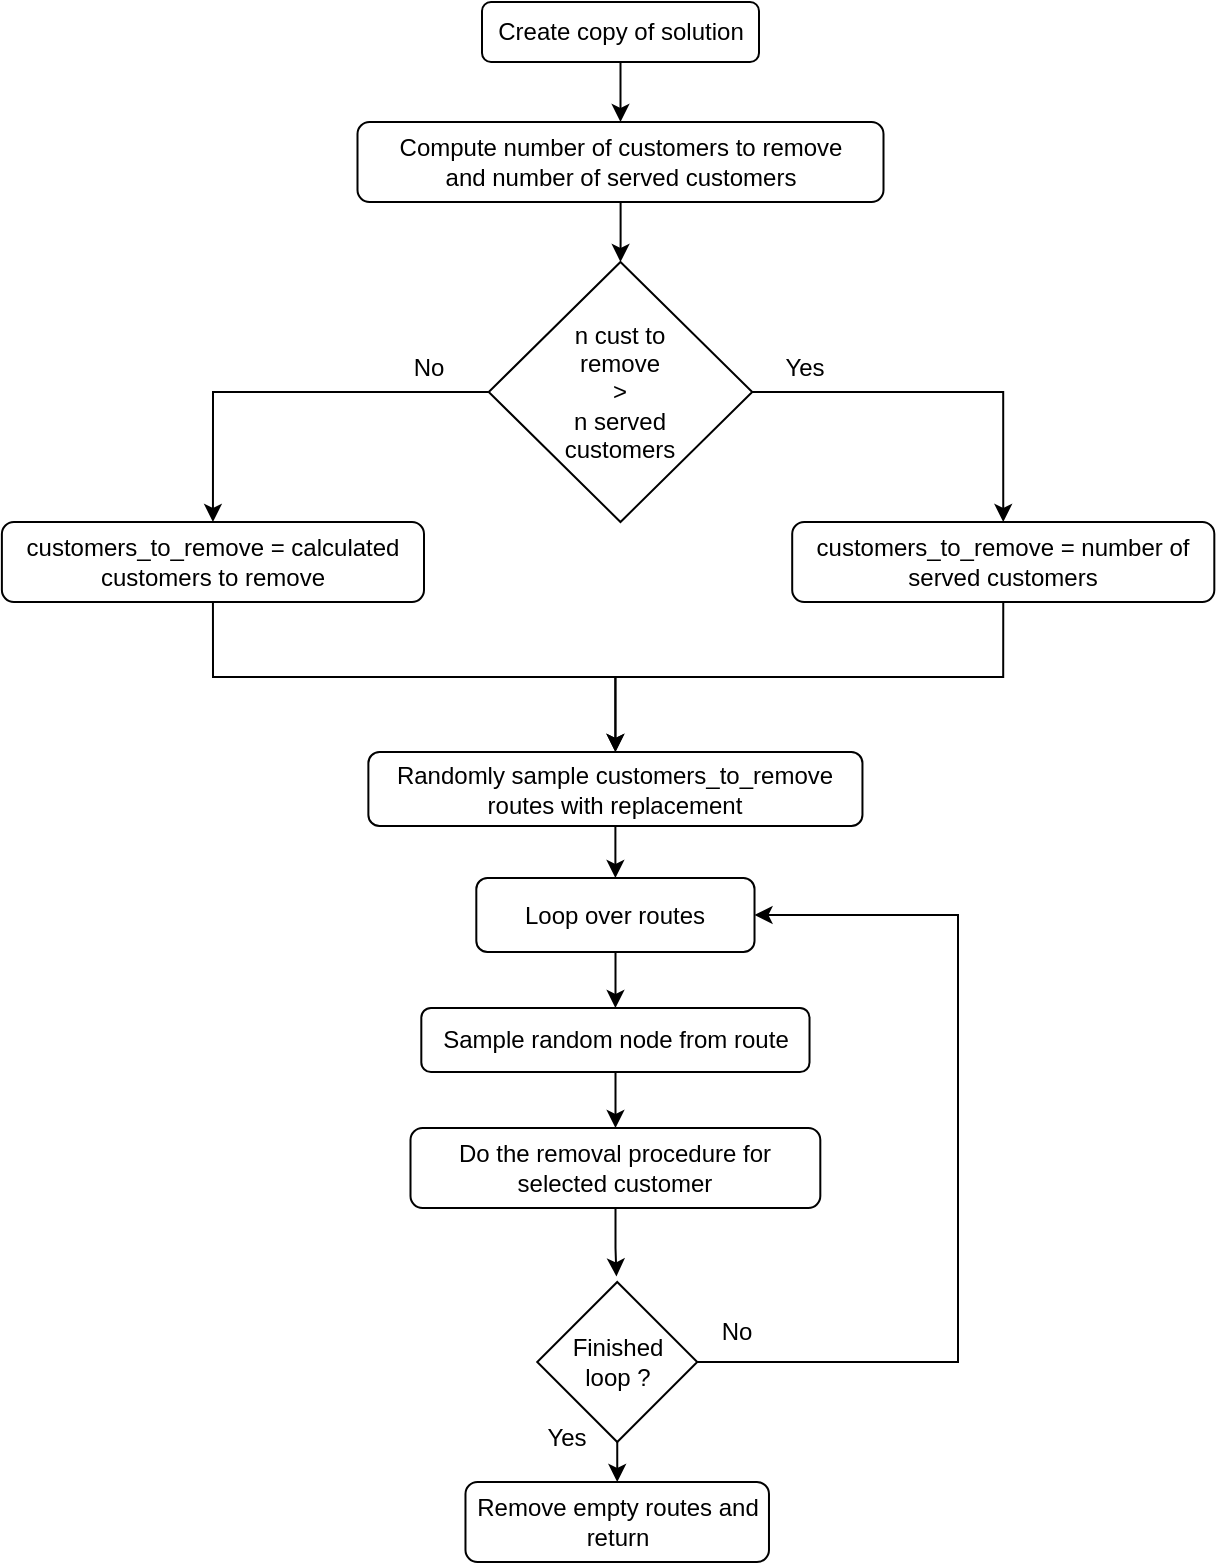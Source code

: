 <mxfile version="26.0.16">
  <diagram id="C5RBs43oDa-KdzZeNtuy" name="Page-1">
    <mxGraphModel dx="662" dy="961" grid="1" gridSize="10" guides="1" tooltips="1" connect="1" arrows="1" fold="1" page="1" pageScale="1" pageWidth="827" pageHeight="1169" math="0" shadow="0">
      <root>
        <mxCell id="WIyWlLk6GJQsqaUBKTNV-0" />
        <mxCell id="WIyWlLk6GJQsqaUBKTNV-1" parent="WIyWlLk6GJQsqaUBKTNV-0" />
        <mxCell id="PELLuqCs5naIXxOrmulJ-6" style="edgeStyle=orthogonalEdgeStyle;rounded=0;orthogonalLoop=1;jettySize=auto;html=1;entryX=0.5;entryY=0;entryDx=0;entryDy=0;" parent="WIyWlLk6GJQsqaUBKTNV-1" source="WIyWlLk6GJQsqaUBKTNV-3" target="w9apprOF4AOWEV_3NA-S-0" edge="1">
          <mxGeometry relative="1" as="geometry" />
        </mxCell>
        <mxCell id="WIyWlLk6GJQsqaUBKTNV-3" value="&lt;font style=&quot;font-size: 12px;&quot;&gt;Create copy of solution&lt;/font&gt;" style="rounded=1;whiteSpace=wrap;html=1;fontSize=12;glass=0;strokeWidth=1;shadow=0;fillColor=none;" parent="WIyWlLk6GJQsqaUBKTNV-1" vertex="1">
          <mxGeometry x="319" y="50" width="138.5" height="30" as="geometry" />
        </mxCell>
        <mxCell id="Ax_Td3KGCdqjJiNzprw9-13" style="edgeStyle=orthogonalEdgeStyle;rounded=0;orthogonalLoop=1;jettySize=auto;html=1;entryX=0.5;entryY=0;entryDx=0;entryDy=0;" parent="WIyWlLk6GJQsqaUBKTNV-1" source="w9apprOF4AOWEV_3NA-S-0" target="Ax_Td3KGCdqjJiNzprw9-4" edge="1">
          <mxGeometry relative="1" as="geometry" />
        </mxCell>
        <mxCell id="w9apprOF4AOWEV_3NA-S-0" value="&lt;div&gt;Compute number of customers to remove&lt;/div&gt;&lt;div&gt;and number of served customers&lt;/div&gt;" style="rounded=1;whiteSpace=wrap;html=1;fillColor=none;" parent="WIyWlLk6GJQsqaUBKTNV-1" vertex="1">
          <mxGeometry x="256.75" y="110" width="263" height="40" as="geometry" />
        </mxCell>
        <mxCell id="PELLuqCs5naIXxOrmulJ-9" style="edgeStyle=orthogonalEdgeStyle;rounded=0;orthogonalLoop=1;jettySize=auto;html=1;entryX=0.5;entryY=0;entryDx=0;entryDy=0;" parent="WIyWlLk6GJQsqaUBKTNV-1" source="w9apprOF4AOWEV_3NA-S-5" target="w9apprOF4AOWEV_3NA-S-9" edge="1">
          <mxGeometry relative="1" as="geometry" />
        </mxCell>
        <mxCell id="w9apprOF4AOWEV_3NA-S-5" value="Loop over routes" style="rounded=1;whiteSpace=wrap;html=1;fillColor=none;" parent="WIyWlLk6GJQsqaUBKTNV-1" vertex="1">
          <mxGeometry x="316.16" y="488" width="139.1" height="37" as="geometry" />
        </mxCell>
        <mxCell id="2WFLjxyyBzj-tyG6mVek-1" value="" style="edgeStyle=orthogonalEdgeStyle;rounded=0;orthogonalLoop=1;jettySize=auto;html=1;" edge="1" parent="WIyWlLk6GJQsqaUBKTNV-1" source="w9apprOF4AOWEV_3NA-S-9" target="2WFLjxyyBzj-tyG6mVek-0">
          <mxGeometry relative="1" as="geometry" />
        </mxCell>
        <mxCell id="w9apprOF4AOWEV_3NA-S-9" value="Sample random node from route" style="rounded=1;whiteSpace=wrap;html=1;fillColor=none;" parent="WIyWlLk6GJQsqaUBKTNV-1" vertex="1">
          <mxGeometry x="288.66" y="553" width="194.1" height="32" as="geometry" />
        </mxCell>
        <mxCell id="PELLuqCs5naIXxOrmulJ-8" style="edgeStyle=orthogonalEdgeStyle;rounded=0;orthogonalLoop=1;jettySize=auto;html=1;entryX=0.5;entryY=0;entryDx=0;entryDy=0;" parent="WIyWlLk6GJQsqaUBKTNV-1" source="w9apprOF4AOWEV_3NA-S-17" target="w9apprOF4AOWEV_3NA-S-5" edge="1">
          <mxGeometry relative="1" as="geometry" />
        </mxCell>
        <mxCell id="w9apprOF4AOWEV_3NA-S-17" value="Randomly sample customers_to_remove routes with replacement" style="rounded=1;whiteSpace=wrap;html=1;fillColor=none;" parent="WIyWlLk6GJQsqaUBKTNV-1" vertex="1">
          <mxGeometry x="262.19" y="425" width="247.04" height="37" as="geometry" />
        </mxCell>
        <mxCell id="UUrrPUcGa-4PxcQuql53-13" style="edgeStyle=orthogonalEdgeStyle;rounded=0;orthogonalLoop=1;jettySize=auto;html=1;exitX=0.5;exitY=1;exitDx=0;exitDy=0;entryX=0.5;entryY=0;entryDx=0;entryDy=0;" parent="WIyWlLk6GJQsqaUBKTNV-1" source="UUrrPUcGa-4PxcQuql53-6" target="UUrrPUcGa-4PxcQuql53-12" edge="1">
          <mxGeometry relative="1" as="geometry" />
        </mxCell>
        <mxCell id="UUrrPUcGa-4PxcQuql53-15" style="edgeStyle=orthogonalEdgeStyle;rounded=0;orthogonalLoop=1;jettySize=auto;html=1;exitX=1;exitY=0.5;exitDx=0;exitDy=0;entryX=1;entryY=0.5;entryDx=0;entryDy=0;" parent="WIyWlLk6GJQsqaUBKTNV-1" source="UUrrPUcGa-4PxcQuql53-6" target="w9apprOF4AOWEV_3NA-S-5" edge="1">
          <mxGeometry relative="1" as="geometry">
            <Array as="points">
              <mxPoint x="557" y="730" />
              <mxPoint x="557" y="507" />
            </Array>
          </mxGeometry>
        </mxCell>
        <mxCell id="UUrrPUcGa-4PxcQuql53-6" value="Finished &lt;br&gt;loop ?" style="rhombus;whiteSpace=wrap;html=1;fillColor=none;" parent="WIyWlLk6GJQsqaUBKTNV-1" vertex="1">
          <mxGeometry x="346.62" y="690" width="80" height="80" as="geometry" />
        </mxCell>
        <mxCell id="UUrrPUcGa-4PxcQuql53-11" value="&lt;div&gt;No&lt;/div&gt;" style="text;html=1;align=center;verticalAlign=middle;resizable=0;points=[];autosize=1;strokeColor=none;fillColor=none;" parent="WIyWlLk6GJQsqaUBKTNV-1" vertex="1">
          <mxGeometry x="425.75" y="700" width="40" height="30" as="geometry" />
        </mxCell>
        <mxCell id="UUrrPUcGa-4PxcQuql53-12" value="Remove empty routes and return" style="rounded=1;whiteSpace=wrap;html=1;fillColor=none;" parent="WIyWlLk6GJQsqaUBKTNV-1" vertex="1">
          <mxGeometry x="310.74" y="790" width="151.75" height="40" as="geometry" />
        </mxCell>
        <mxCell id="Ax_Td3KGCdqjJiNzprw9-2" style="edgeStyle=orthogonalEdgeStyle;rounded=0;orthogonalLoop=1;jettySize=auto;html=1;exitX=0;exitY=0.5;exitDx=0;exitDy=0;entryX=0.5;entryY=0;entryDx=0;entryDy=0;" parent="WIyWlLk6GJQsqaUBKTNV-1" source="Ax_Td3KGCdqjJiNzprw9-4" target="Ax_Td3KGCdqjJiNzprw9-6" edge="1">
          <mxGeometry relative="1" as="geometry" />
        </mxCell>
        <mxCell id="Ax_Td3KGCdqjJiNzprw9-3" style="edgeStyle=orthogonalEdgeStyle;rounded=0;orthogonalLoop=1;jettySize=auto;html=1;exitX=1;exitY=0.5;exitDx=0;exitDy=0;entryX=0.5;entryY=0;entryDx=0;entryDy=0;" parent="WIyWlLk6GJQsqaUBKTNV-1" source="Ax_Td3KGCdqjJiNzprw9-4" target="Ax_Td3KGCdqjJiNzprw9-8" edge="1">
          <mxGeometry relative="1" as="geometry" />
        </mxCell>
        <mxCell id="Ax_Td3KGCdqjJiNzprw9-4" value="n cust to &lt;br&gt;remove&lt;br&gt;&lt;div&gt;&amp;gt;&lt;/div&gt;&lt;div&gt;n served &lt;br&gt;customers&lt;/div&gt;" style="rhombus;whiteSpace=wrap;html=1;fillColor=none;" parent="WIyWlLk6GJQsqaUBKTNV-1" vertex="1">
          <mxGeometry x="322.37" y="180" width="131.75" height="130" as="geometry" />
        </mxCell>
        <mxCell id="Ax_Td3KGCdqjJiNzprw9-11" style="edgeStyle=orthogonalEdgeStyle;rounded=0;orthogonalLoop=1;jettySize=auto;html=1;exitX=0.5;exitY=1;exitDx=0;exitDy=0;entryX=0.5;entryY=0;entryDx=0;entryDy=0;" parent="WIyWlLk6GJQsqaUBKTNV-1" source="Ax_Td3KGCdqjJiNzprw9-6" target="w9apprOF4AOWEV_3NA-S-17" edge="1">
          <mxGeometry relative="1" as="geometry" />
        </mxCell>
        <mxCell id="Ax_Td3KGCdqjJiNzprw9-6" value="customers_to_remove = calculated customers to remove" style="rounded=1;whiteSpace=wrap;html=1;fillColor=none;" parent="WIyWlLk6GJQsqaUBKTNV-1" vertex="1">
          <mxGeometry x="78.94" y="310" width="211.06" height="40" as="geometry" />
        </mxCell>
        <mxCell id="Ax_Td3KGCdqjJiNzprw9-12" style="edgeStyle=orthogonalEdgeStyle;rounded=0;orthogonalLoop=1;jettySize=auto;html=1;exitX=0.5;exitY=1;exitDx=0;exitDy=0;entryX=0.5;entryY=0;entryDx=0;entryDy=0;" parent="WIyWlLk6GJQsqaUBKTNV-1" source="Ax_Td3KGCdqjJiNzprw9-8" target="w9apprOF4AOWEV_3NA-S-17" edge="1">
          <mxGeometry relative="1" as="geometry" />
        </mxCell>
        <mxCell id="Ax_Td3KGCdqjJiNzprw9-8" value="customers_to_remove = number of served customers" style="rounded=1;whiteSpace=wrap;html=1;fillColor=none;" parent="WIyWlLk6GJQsqaUBKTNV-1" vertex="1">
          <mxGeometry x="474.1" y="310" width="211.06" height="40" as="geometry" />
        </mxCell>
        <mxCell id="Ax_Td3KGCdqjJiNzprw9-9" value="Yes" style="text;html=1;align=center;verticalAlign=middle;resizable=0;points=[];autosize=1;strokeColor=none;fillColor=none;" parent="WIyWlLk6GJQsqaUBKTNV-1" vertex="1">
          <mxGeometry x="460" y="218" width="40" height="30" as="geometry" />
        </mxCell>
        <mxCell id="Ax_Td3KGCdqjJiNzprw9-10" value="No" style="text;html=1;align=center;verticalAlign=middle;resizable=0;points=[];autosize=1;strokeColor=none;fillColor=none;" parent="WIyWlLk6GJQsqaUBKTNV-1" vertex="1">
          <mxGeometry x="272.35" y="218" width="40" height="30" as="geometry" />
        </mxCell>
        <mxCell id="Ax_Td3KGCdqjJiNzprw9-14" value="Yes" style="text;html=1;align=center;verticalAlign=middle;resizable=0;points=[];autosize=1;strokeColor=none;fillColor=none;" parent="WIyWlLk6GJQsqaUBKTNV-1" vertex="1">
          <mxGeometry x="340.9" y="753" width="40" height="30" as="geometry" />
        </mxCell>
        <mxCell id="2WFLjxyyBzj-tyG6mVek-0" value="Do the removal procedure for selected customer" style="rounded=1;whiteSpace=wrap;html=1;fillColor=none;" vertex="1" parent="WIyWlLk6GJQsqaUBKTNV-1">
          <mxGeometry x="283.25" y="613" width="204.91" height="40" as="geometry" />
        </mxCell>
        <mxCell id="2WFLjxyyBzj-tyG6mVek-2" style="edgeStyle=orthogonalEdgeStyle;rounded=0;orthogonalLoop=1;jettySize=auto;html=1;entryX=0.495;entryY=-0.035;entryDx=0;entryDy=0;entryPerimeter=0;" edge="1" parent="WIyWlLk6GJQsqaUBKTNV-1" source="2WFLjxyyBzj-tyG6mVek-0" target="UUrrPUcGa-4PxcQuql53-6">
          <mxGeometry relative="1" as="geometry" />
        </mxCell>
      </root>
    </mxGraphModel>
  </diagram>
</mxfile>
